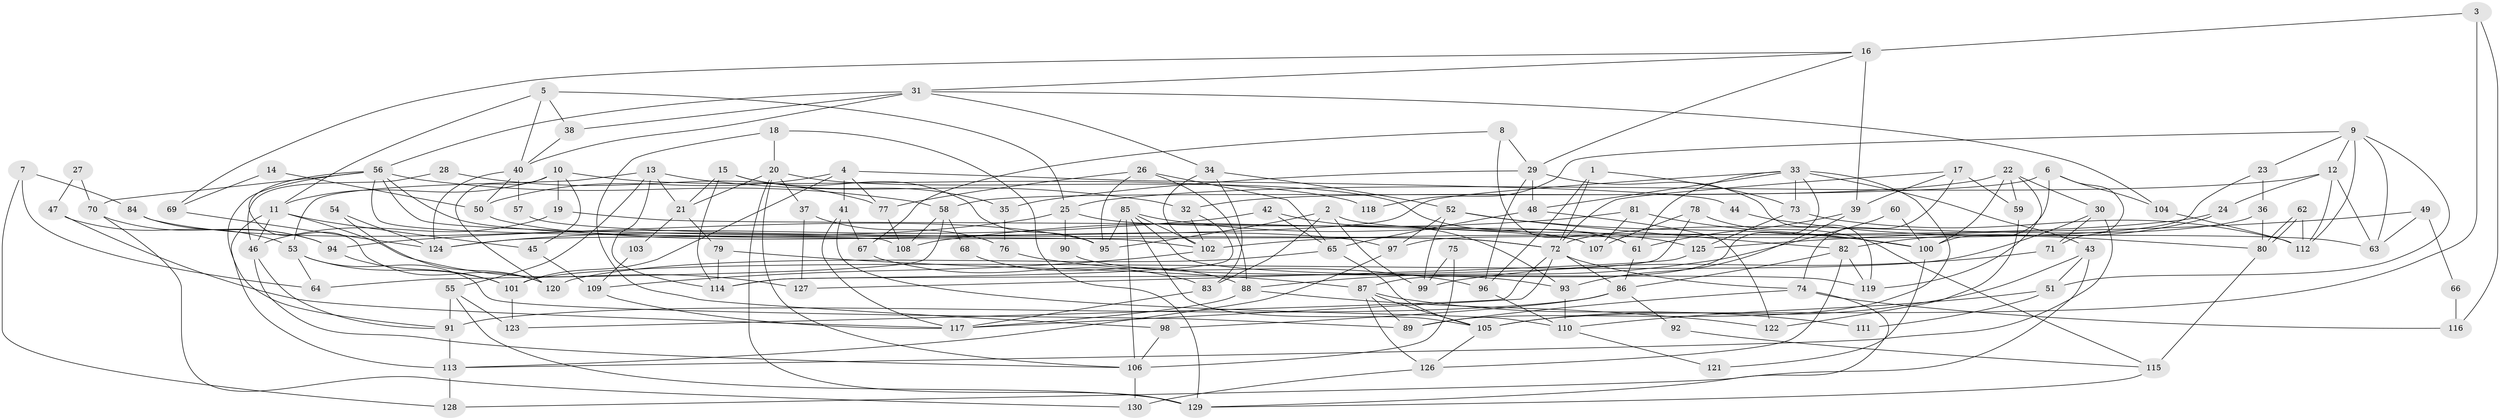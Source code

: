 // coarse degree distribution, {3: 0.18478260869565216, 5: 0.25, 6: 0.13043478260869565, 7: 0.03260869565217391, 4: 0.21739130434782608, 2: 0.09782608695652174, 8: 0.06521739130434782, 9: 0.010869565217391304, 10: 0.010869565217391304}
// Generated by graph-tools (version 1.1) at 2025/37/03/04/25 23:37:00]
// undirected, 130 vertices, 260 edges
graph export_dot {
  node [color=gray90,style=filled];
  1;
  2;
  3;
  4;
  5;
  6;
  7;
  8;
  9;
  10;
  11;
  12;
  13;
  14;
  15;
  16;
  17;
  18;
  19;
  20;
  21;
  22;
  23;
  24;
  25;
  26;
  27;
  28;
  29;
  30;
  31;
  32;
  33;
  34;
  35;
  36;
  37;
  38;
  39;
  40;
  41;
  42;
  43;
  44;
  45;
  46;
  47;
  48;
  49;
  50;
  51;
  52;
  53;
  54;
  55;
  56;
  57;
  58;
  59;
  60;
  61;
  62;
  63;
  64;
  65;
  66;
  67;
  68;
  69;
  70;
  71;
  72;
  73;
  74;
  75;
  76;
  77;
  78;
  79;
  80;
  81;
  82;
  83;
  84;
  85;
  86;
  87;
  88;
  89;
  90;
  91;
  92;
  93;
  94;
  95;
  96;
  97;
  98;
  99;
  100;
  101;
  102;
  103;
  104;
  105;
  106;
  107;
  108;
  109;
  110;
  111;
  112;
  113;
  114;
  115;
  116;
  117;
  118;
  119;
  120;
  121;
  122;
  123;
  124;
  125;
  126;
  127;
  128;
  129;
  130;
  1 -- 96;
  1 -- 73;
  1 -- 72;
  2 -- 63;
  2 -- 83;
  2 -- 95;
  2 -- 99;
  3 -- 105;
  3 -- 16;
  3 -- 116;
  4 -- 77;
  4 -- 101;
  4 -- 41;
  4 -- 44;
  4 -- 50;
  5 -- 40;
  5 -- 25;
  5 -- 11;
  5 -- 38;
  6 -- 71;
  6 -- 58;
  6 -- 100;
  6 -- 104;
  7 -- 64;
  7 -- 128;
  7 -- 84;
  8 -- 61;
  8 -- 29;
  8 -- 67;
  9 -- 23;
  9 -- 12;
  9 -- 51;
  9 -- 63;
  9 -- 112;
  9 -- 118;
  10 -- 11;
  10 -- 45;
  10 -- 19;
  10 -- 118;
  10 -- 120;
  11 -- 113;
  11 -- 45;
  11 -- 46;
  11 -- 127;
  12 -- 24;
  12 -- 112;
  12 -- 25;
  12 -- 63;
  13 -- 21;
  13 -- 32;
  13 -- 53;
  13 -- 55;
  13 -- 114;
  14 -- 69;
  14 -- 50;
  15 -- 95;
  15 -- 114;
  15 -- 21;
  15 -- 35;
  16 -- 39;
  16 -- 29;
  16 -- 31;
  16 -- 69;
  17 -- 39;
  17 -- 72;
  17 -- 59;
  17 -- 74;
  18 -- 129;
  18 -- 20;
  18 -- 98;
  19 -- 46;
  19 -- 107;
  20 -- 129;
  20 -- 106;
  20 -- 21;
  20 -- 37;
  20 -- 61;
  21 -- 79;
  21 -- 103;
  22 -- 119;
  22 -- 32;
  22 -- 30;
  22 -- 59;
  22 -- 100;
  23 -- 36;
  23 -- 97;
  24 -- 82;
  24 -- 102;
  25 -- 124;
  25 -- 90;
  25 -- 107;
  26 -- 95;
  26 -- 65;
  26 -- 77;
  26 -- 88;
  27 -- 70;
  27 -- 47;
  28 -- 46;
  28 -- 77;
  29 -- 96;
  29 -- 119;
  29 -- 35;
  29 -- 48;
  30 -- 113;
  30 -- 71;
  30 -- 101;
  31 -- 34;
  31 -- 38;
  31 -- 40;
  31 -- 56;
  31 -- 104;
  32 -- 114;
  32 -- 102;
  33 -- 48;
  33 -- 89;
  33 -- 43;
  33 -- 61;
  33 -- 73;
  33 -- 87;
  33 -- 124;
  34 -- 83;
  34 -- 102;
  34 -- 52;
  35 -- 76;
  36 -- 80;
  36 -- 72;
  37 -- 127;
  37 -- 76;
  38 -- 40;
  39 -- 61;
  39 -- 93;
  40 -- 50;
  40 -- 57;
  40 -- 124;
  41 -- 117;
  41 -- 67;
  41 -- 110;
  42 -- 65;
  42 -- 94;
  42 -- 93;
  43 -- 105;
  43 -- 51;
  43 -- 128;
  44 -- 80;
  45 -- 109;
  46 -- 106;
  46 -- 91;
  47 -- 117;
  47 -- 53;
  48 -- 65;
  48 -- 122;
  49 -- 63;
  49 -- 125;
  49 -- 66;
  50 -- 97;
  51 -- 110;
  51 -- 111;
  52 -- 100;
  52 -- 82;
  52 -- 97;
  52 -- 99;
  53 -- 101;
  53 -- 64;
  53 -- 89;
  54 -- 120;
  54 -- 124;
  55 -- 91;
  55 -- 123;
  55 -- 129;
  56 -- 72;
  56 -- 58;
  56 -- 70;
  56 -- 91;
  56 -- 102;
  56 -- 108;
  56 -- 120;
  57 -- 72;
  58 -- 108;
  58 -- 64;
  58 -- 68;
  59 -- 122;
  60 -- 100;
  60 -- 88;
  61 -- 86;
  62 -- 80;
  62 -- 80;
  62 -- 112;
  65 -- 105;
  65 -- 120;
  66 -- 116;
  67 -- 83;
  68 -- 88;
  69 -- 124;
  70 -- 94;
  70 -- 130;
  71 -- 99;
  72 -- 86;
  72 -- 74;
  72 -- 117;
  72 -- 123;
  73 -- 112;
  73 -- 125;
  74 -- 89;
  74 -- 116;
  74 -- 129;
  75 -- 106;
  75 -- 99;
  76 -- 96;
  77 -- 108;
  78 -- 114;
  78 -- 107;
  78 -- 115;
  79 -- 87;
  79 -- 114;
  80 -- 115;
  81 -- 107;
  81 -- 100;
  81 -- 108;
  82 -- 86;
  82 -- 119;
  82 -- 126;
  83 -- 117;
  84 -- 95;
  84 -- 94;
  85 -- 106;
  85 -- 105;
  85 -- 95;
  85 -- 102;
  85 -- 119;
  85 -- 125;
  86 -- 91;
  86 -- 92;
  86 -- 98;
  87 -- 89;
  87 -- 105;
  87 -- 111;
  87 -- 126;
  88 -- 122;
  88 -- 117;
  90 -- 93;
  91 -- 113;
  92 -- 115;
  93 -- 110;
  94 -- 101;
  96 -- 110;
  97 -- 113;
  98 -- 106;
  100 -- 121;
  101 -- 123;
  102 -- 109;
  103 -- 109;
  104 -- 112;
  105 -- 126;
  106 -- 130;
  109 -- 117;
  110 -- 121;
  113 -- 128;
  115 -- 129;
  125 -- 127;
  126 -- 130;
}
